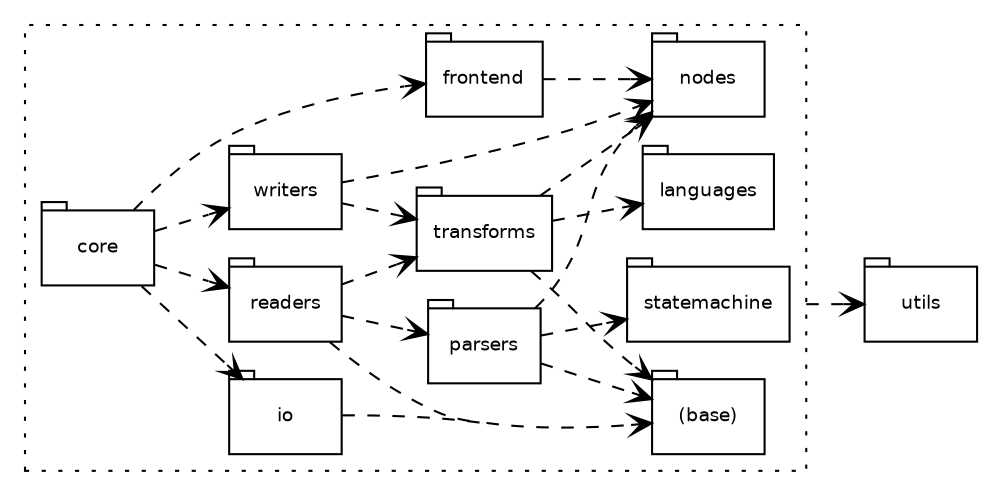 digraph G {
  graph [
    fontname = "Bitstream Vera Sans"
    fontsize = 9
    compound = true
    concentrate = true
    penwidth = 1
    rankdir = LR
    style = dotted
  ]
  node [
    fontname = "Bitstream Vera Sans"
    fontsize = 9
    shape = tab
  ]
  edge [
    arrowhead = vee
    arrowtail = vee
    //dir = back
    style = dashed
  ]

  utils

  subgraph cluster0 {
    base [ label = "(base)" ]
    nodes
    frontend
    { rank = same; languages; statemachine }
    { rank = same; parsers; transforms }
    { rank = same; io; readers; writers }
    { rank = same; core }
  }

   io -> base
   transforms -> languages, base, nodes
   frontend -> nodes
   parsers -> base, nodes, statemachine
   readers -> base, parsers, transforms
   writers -> nodes, transforms
   core -> frontend, io, readers, writers

   statemachine -> utils [ ltail=cluster0 ]
}
